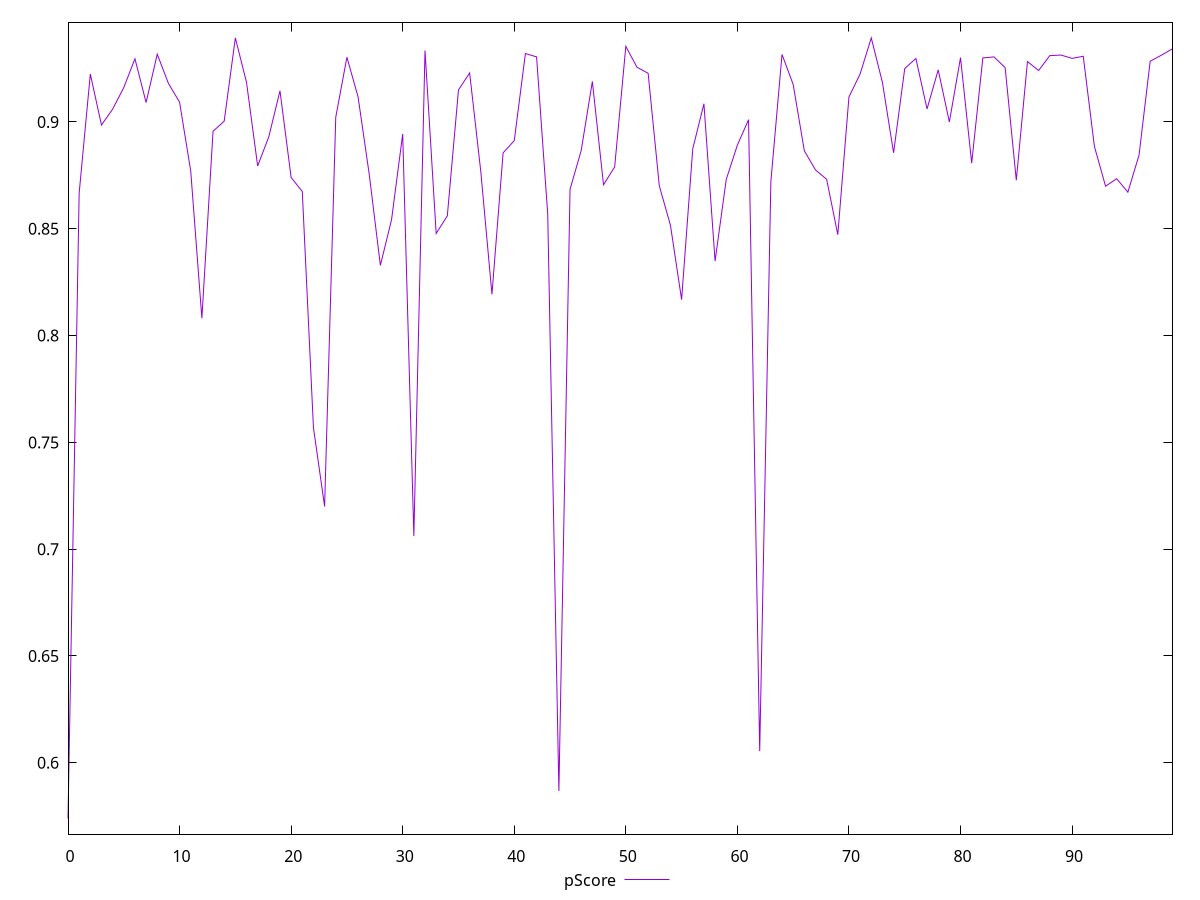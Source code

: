 reset

$pScore <<EOF
0 0.573914508600607
1 0.8666675799416417
2 0.9224337480743727
3 0.8985796981275143
4 0.9059998770289877
5 0.9161159087098902
6 0.9295933508420173
7 0.9091294735392407
8 0.9317458226014108
9 0.9180733879882399
10 0.9093048906645613
11 0.877062760904433
12 0.8081379569204618
13 0.8956463595188426
14 0.9003839873443775
15 0.9393541590817706
16 0.9185547523966072
17 0.8794125095536744
18 0.8930962852526729
19 0.9145985298577699
20 0.8740086650030472
21 0.8674635776892026
22 0.7569263864857343
23 0.7200427834174589
24 0.9022346671065786
25 0.930312765328276
26 0.9117490342111092
27 0.875527531956698
28 0.8328750000418237
29 0.8542494951267544
30 0.8943374223793054
31 0.7061564718048252
32 0.9334655004799639
33 0.8478106996581302
34 0.8560344299256935
35 0.9150149194995393
36 0.9229486695945062
37 0.8768069043319762
38 0.8193220285997668
39 0.8855358557788162
40 0.8912784153646397
41 0.9320508782728576
42 0.9304773294284643
43 0.8568144666973201
44 0.5867958375384317
45 0.8684937164951853
46 0.8866370988467287
47 0.9189744983279943
48 0.8706111616591404
49 0.8789711856636644
50 0.9354102908886743
51 0.9256333988765906
52 0.9227893007587158
53 0.8701553448626741
54 0.8516427296672485
55 0.816850026013527
56 0.8874845223577219
57 0.908510860138613
58 0.8349031564216488
59 0.8730842741736198
60 0.8891973371738606
61 0.9010746129745639
62 0.6054897978277441
63 0.8720585507482326
64 0.9316069104886375
65 0.9175775513220548
66 0.8865123732474763
67 0.8775548578905624
68 0.8731739872955273
69 0.8472310538882741
70 0.9117277673822886
71 0.9224899006621532
72 0.9393611511567797
73 0.9185104086761132
74 0.8855757584805293
75 0.925017946268197
76 0.9297400157677205
77 0.9061150167881196
78 0.9243912292657233
79 0.9000030640141381
80 0.9301161483445484
81 0.8807363826468245
82 0.9299887148839339
83 0.9304724444776212
84 0.9254195293348279
85 0.8727480771409065
86 0.9282989332726093
87 0.924085784147373
88 0.9310580229991451
89 0.9313430242290122
90 0.9297817721935876
91 0.9307595202776408
92 0.8885769582887895
93 0.8699303601526385
94 0.8734301708331851
95 0.8671486482529898
96 0.8844317892534864
97 0.9284313557126637
98 0.9312589090163294
99 0.9342692329713276
EOF

set key outside below
set xrange [0:99]
set yrange [0.5666055757494836:0.9466700840079031]
set trange [0.5666055757494836:0.9466700840079031]
set terminal svg size 640, 500 enhanced background rgb 'white'
set output "report_00013_2021-02-09T12-04-24.940Z/first-contentful-paint/samples/pages+cached+noadtech/pScore/values.svg"

plot $pScore title "pScore" with line

reset
